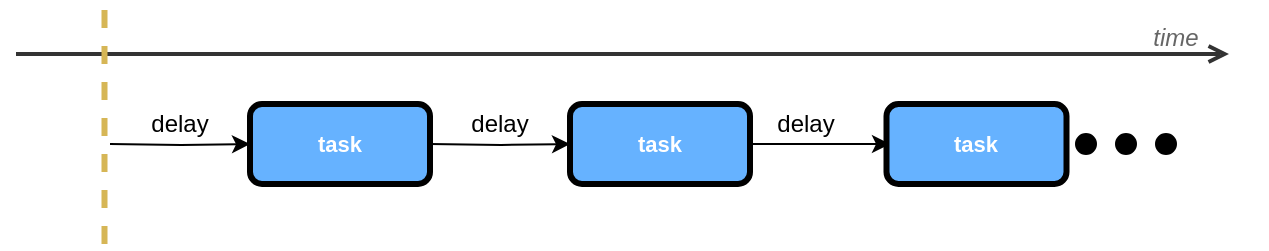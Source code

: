 <mxfile version="13.2.5" type="device"><diagram id="aDfq1Rw57fvB4JU4S8CA" name="Page-1"><mxGraphModel dx="2765" dy="671" grid="1" gridSize="10" guides="1" tooltips="1" connect="1" arrows="1" fold="1" page="1" pageScale="1" pageWidth="827" pageHeight="1169" math="0" shadow="0"><root><mxCell id="0"/><mxCell id="1" parent="0"/><mxCell id="nNULdoRVwLnyG4fcAt77-25" value="" style="endArrow=open;html=1;endFill=0;strokeWidth=2;strokeColor=#333333;" parent="1" edge="1"><mxGeometry width="50" height="50" relative="1" as="geometry"><mxPoint x="-1630" y="65" as="sourcePoint"/><mxPoint x="-1023.5" y="65" as="targetPoint"/></mxGeometry></mxCell><mxCell id="2_dZO5I12cdXl-_TC-GW-2" value="" style="edgeStyle=orthogonalEdgeStyle;rounded=0;orthogonalLoop=1;jettySize=auto;html=1;exitX=1;exitY=0.5;exitDx=0;exitDy=0;entryX=0;entryY=0.5;entryDx=0;entryDy=0;" edge="1" parent="1" target="2_dZO5I12cdXl-_TC-GW-7"><mxGeometry relative="1" as="geometry"><mxPoint x="-1583" y="110" as="sourcePoint"/><mxPoint x="-1543" y="170" as="targetPoint"/></mxGeometry></mxCell><mxCell id="nNULdoRVwLnyG4fcAt77-36" value="time" style="text;html=1;strokeColor=none;fillColor=none;align=center;verticalAlign=middle;whiteSpace=wrap;rounded=0;fontStyle=2;fontColor=#666666;" parent="1" vertex="1"><mxGeometry x="-1094.75" y="47" width="90" height="20" as="geometry"/></mxCell><mxCell id="2_dZO5I12cdXl-_TC-GW-3" value="" style="endArrow=none;html=1;strokeColor=#d6b656;strokeWidth=3;fillColor=#fff2cc;dashed=1;" edge="1" parent="1"><mxGeometry width="50" height="50" relative="1" as="geometry"><mxPoint x="-1585.75" y="160" as="sourcePoint"/><mxPoint x="-1585.75" y="40" as="targetPoint"/><Array as="points"/></mxGeometry></mxCell><mxCell id="2_dZO5I12cdXl-_TC-GW-4" value="delay" style="text;html=1;strokeColor=none;fillColor=none;align=center;verticalAlign=middle;whiteSpace=wrap;rounded=0;" vertex="1" parent="1"><mxGeometry x="-1593" y="90" width="90" height="20" as="geometry"/></mxCell><mxCell id="2_dZO5I12cdXl-_TC-GW-7" value="&lt;font color=&quot;#ffffff&quot; style=&quot;font-size: 11px&quot;&gt;&lt;b style=&quot;font-size: 11px&quot;&gt;task&lt;/b&gt;&lt;/font&gt;" style="rounded=1;whiteSpace=wrap;html=1;strokeWidth=3;fillColor=#66B2FF;fontSize=11;" vertex="1" parent="1"><mxGeometry x="-1513" y="90" width="90" height="40" as="geometry"/></mxCell><mxCell id="2_dZO5I12cdXl-_TC-GW-8" value="" style="edgeStyle=orthogonalEdgeStyle;rounded=0;orthogonalLoop=1;jettySize=auto;html=1;exitX=1;exitY=0.5;exitDx=0;exitDy=0;entryX=0;entryY=0.5;entryDx=0;entryDy=0;" edge="1" parent="1" target="2_dZO5I12cdXl-_TC-GW-9"><mxGeometry relative="1" as="geometry"><mxPoint x="-1423" y="110" as="sourcePoint"/><mxPoint x="-1383" y="170" as="targetPoint"/></mxGeometry></mxCell><mxCell id="2_dZO5I12cdXl-_TC-GW-9" value="&lt;font color=&quot;#ffffff&quot; style=&quot;font-size: 11px&quot;&gt;&lt;b style=&quot;font-size: 11px&quot;&gt;task&lt;/b&gt;&lt;/font&gt;" style="rounded=1;whiteSpace=wrap;html=1;strokeWidth=3;fillColor=#66B2FF;fontSize=11;" vertex="1" parent="1"><mxGeometry x="-1353" y="90" width="90" height="40" as="geometry"/></mxCell><mxCell id="2_dZO5I12cdXl-_TC-GW-10" value="" style="edgeStyle=orthogonalEdgeStyle;rounded=0;orthogonalLoop=1;jettySize=auto;html=1;exitX=1;exitY=0.5;exitDx=0;exitDy=0;entryX=0;entryY=0.5;entryDx=0;entryDy=0;" edge="1" parent="1"><mxGeometry relative="1" as="geometry"><mxPoint x="-1263" y="110" as="sourcePoint"/><mxPoint x="-1193" y="110" as="targetPoint"/></mxGeometry></mxCell><mxCell id="2_dZO5I12cdXl-_TC-GW-13" value="" style="ellipse;whiteSpace=wrap;html=1;aspect=fixed;fontSize=31;fontColor=#666666;fillColor=#000000;" vertex="1" parent="1"><mxGeometry x="-1100" y="105" width="10" height="10" as="geometry"/></mxCell><mxCell id="2_dZO5I12cdXl-_TC-GW-14" value="" style="ellipse;whiteSpace=wrap;html=1;aspect=fixed;fontSize=31;fontColor=#666666;fillColor=#000000;" vertex="1" parent="1"><mxGeometry x="-1080" y="105" width="10" height="10" as="geometry"/></mxCell><mxCell id="2_dZO5I12cdXl-_TC-GW-15" value="" style="ellipse;whiteSpace=wrap;html=1;aspect=fixed;fontSize=31;fontColor=#666666;fillColor=#000000;" vertex="1" parent="1"><mxGeometry x="-1060" y="105" width="10" height="10" as="geometry"/></mxCell><mxCell id="2_dZO5I12cdXl-_TC-GW-16" value="delay" style="text;html=1;strokeColor=none;fillColor=none;align=center;verticalAlign=middle;whiteSpace=wrap;rounded=0;" vertex="1" parent="1"><mxGeometry x="-1433" y="90" width="90" height="20" as="geometry"/></mxCell><mxCell id="2_dZO5I12cdXl-_TC-GW-17" value="delay" style="text;html=1;strokeColor=none;fillColor=none;align=center;verticalAlign=middle;whiteSpace=wrap;rounded=0;" vertex="1" parent="1"><mxGeometry x="-1280" y="90" width="90" height="20" as="geometry"/></mxCell><mxCell id="2_dZO5I12cdXl-_TC-GW-18" value="&lt;font color=&quot;#ffffff&quot; style=&quot;font-size: 11px&quot;&gt;&lt;b style=&quot;font-size: 11px&quot;&gt;task&lt;/b&gt;&lt;/font&gt;" style="rounded=1;whiteSpace=wrap;html=1;strokeWidth=3;fillColor=#66B2FF;fontSize=11;" vertex="1" parent="1"><mxGeometry x="-1194.75" y="90" width="90" height="40" as="geometry"/></mxCell></root></mxGraphModel></diagram></mxfile>